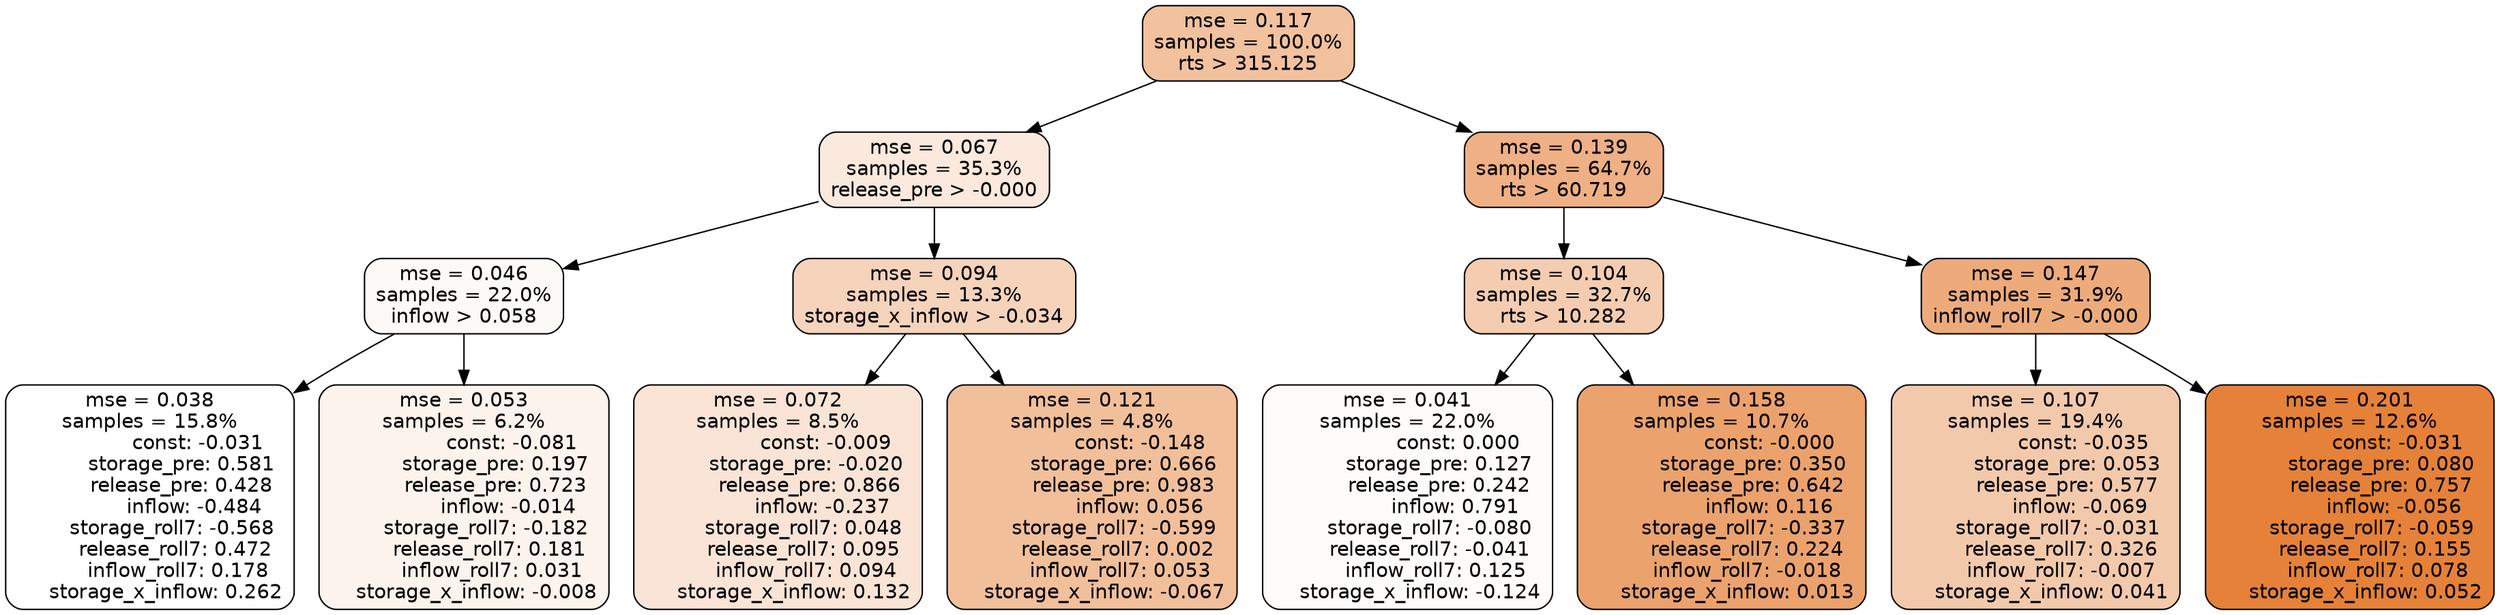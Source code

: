 digraph tree {
node [shape=rectangle, style="filled, rounded", color="black", fontname=helvetica] ;
edge [fontname=helvetica] ;
	"0" [label="mse = 0.117
samples = 100.0%
rts > 315.125", fillcolor="#f2c19e"]
	"8" [label="mse = 0.067
samples = 35.3%
release_pre > -0.000", fillcolor="#fae9dc"]
	"1" [label="mse = 0.139
samples = 64.7%
rts > 60.719", fillcolor="#eeb084"]
	"9" [label="mse = 0.046
samples = 22.0%
inflow > 0.058", fillcolor="#fdf9f6"]
	"12" [label="mse = 0.094
samples = 13.3%
storage_x_inflow > -0.034", fillcolor="#f6d3bb"]
	"2" [label="mse = 0.104
samples = 32.7%
rts > 10.282", fillcolor="#f4ccaf"]
	"5" [label="mse = 0.147
samples = 31.9%
inflow_roll7 > -0.000", fillcolor="#edab7b"]
	"10" [label="mse = 0.038
samples = 15.8%
               const: -0.031
          storage_pre: 0.581
          release_pre: 0.428
              inflow: -0.484
       storage_roll7: -0.568
        release_roll7: 0.472
         inflow_roll7: 0.178
     storage_x_inflow: 0.262", fillcolor="#ffffff"]
	"11" [label="mse = 0.053
samples = 6.2%
               const: -0.081
          storage_pre: 0.197
          release_pre: 0.723
              inflow: -0.014
       storage_roll7: -0.182
        release_roll7: 0.181
         inflow_roll7: 0.031
    storage_x_inflow: -0.008", fillcolor="#fcf3ec"]
	"13" [label="mse = 0.072
samples = 8.5%
               const: -0.009
         storage_pre: -0.020
          release_pre: 0.866
              inflow: -0.237
        storage_roll7: 0.048
        release_roll7: 0.095
         inflow_roll7: 0.094
     storage_x_inflow: 0.132", fillcolor="#f9e4d5"]
	"14" [label="mse = 0.121
samples = 4.8%
               const: -0.148
          storage_pre: 0.666
          release_pre: 0.983
               inflow: 0.056
       storage_roll7: -0.599
        release_roll7: 0.002
         inflow_roll7: 0.053
    storage_x_inflow: -0.067", fillcolor="#f1bf9a"]
	"3" [label="mse = 0.041
samples = 22.0%
                const: 0.000
          storage_pre: 0.127
          release_pre: 0.242
               inflow: 0.791
       storage_roll7: -0.080
       release_roll7: -0.041
         inflow_roll7: 0.125
    storage_x_inflow: -0.124", fillcolor="#fefcfb"]
	"4" [label="mse = 0.158
samples = 10.7%
               const: -0.000
          storage_pre: 0.350
          release_pre: 0.642
               inflow: 0.116
       storage_roll7: -0.337
        release_roll7: 0.224
        inflow_roll7: -0.018
     storage_x_inflow: 0.013", fillcolor="#eba26d"]
	"6" [label="mse = 0.107
samples = 19.4%
               const: -0.035
          storage_pre: 0.053
          release_pre: 0.577
              inflow: -0.069
       storage_roll7: -0.031
        release_roll7: 0.326
        inflow_roll7: -0.007
     storage_x_inflow: 0.041", fillcolor="#f3c9ab"]
	"7" [label="mse = 0.201
samples = 12.6%
               const: -0.031
          storage_pre: 0.080
          release_pre: 0.757
              inflow: -0.056
       storage_roll7: -0.059
        release_roll7: 0.155
         inflow_roll7: 0.078
     storage_x_inflow: 0.052", fillcolor="#e58139"]

	"0" -> "1"
	"0" -> "8"
	"8" -> "9"
	"8" -> "12"
	"1" -> "2"
	"1" -> "5"
	"9" -> "10"
	"9" -> "11"
	"12" -> "13"
	"12" -> "14"
	"2" -> "3"
	"2" -> "4"
	"5" -> "6"
	"5" -> "7"
}